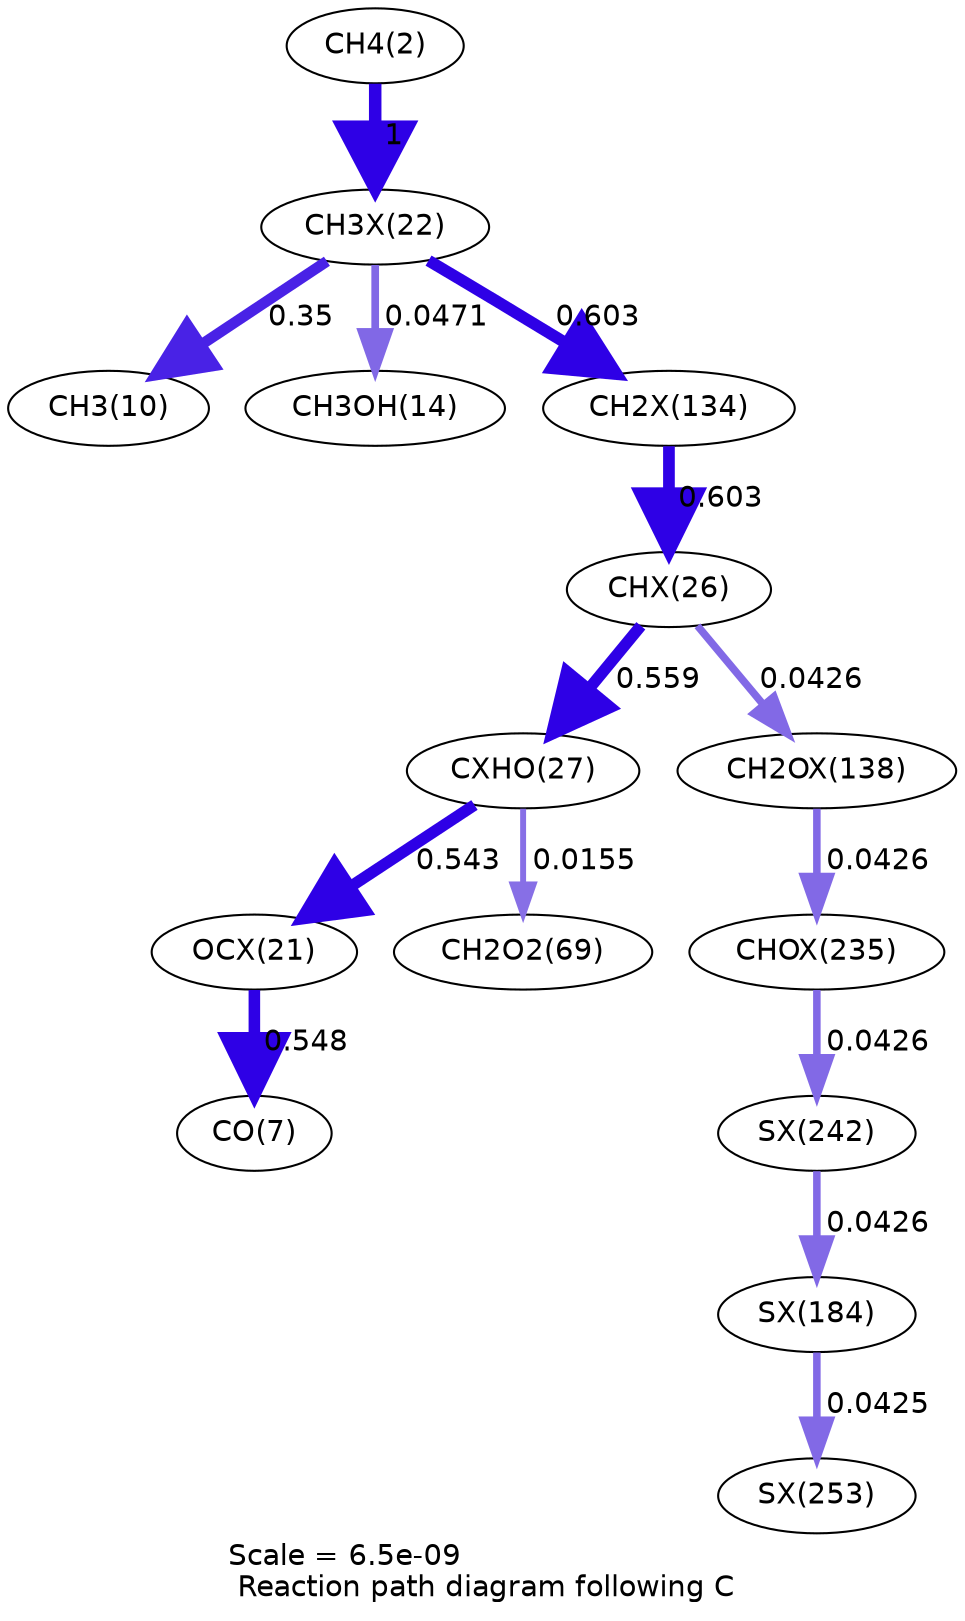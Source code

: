 digraph reaction_paths {
center=1;
s4 -> s35[fontname="Helvetica", penwidth=6, arrowsize=3, color="0.7, 1.5, 0.9"
, label=" 1"];
s35 -> s12[fontname="Helvetica", penwidth=5.21, arrowsize=2.6, color="0.7, 0.85, 0.9"
, label=" 0.35"];
s35 -> s16[fontname="Helvetica", penwidth=3.69, arrowsize=1.85, color="0.7, 0.547, 0.9"
, label=" 0.0471"];
s35 -> s52[fontname="Helvetica", penwidth=5.62, arrowsize=2.81, color="0.7, 1.1, 0.9"
, label=" 0.603"];
s52 -> s39[fontname="Helvetica", penwidth=5.62, arrowsize=2.81, color="0.7, 1.1, 0.9"
, label=" 0.603"];
s39 -> s40[fontname="Helvetica", penwidth=5.56, arrowsize=2.78, color="0.7, 1.06, 0.9"
, label=" 0.559"];
s39 -> s54[fontname="Helvetica", penwidth=3.62, arrowsize=1.81, color="0.7, 0.543, 0.9"
, label=" 0.0426"];
s40 -> s34[fontname="Helvetica", penwidth=5.54, arrowsize=2.77, color="0.7, 1.04, 0.9"
, label=" 0.543"];
s40 -> s25[fontname="Helvetica", penwidth=2.85, arrowsize=1.43, color="0.7, 0.515, 0.9"
, label=" 0.0155"];
s34 -> s9[fontname="Helvetica", penwidth=5.55, arrowsize=2.77, color="0.7, 1.05, 0.9"
, label=" 0.548"];
s54 -> s62[fontname="Helvetica", penwidth=3.62, arrowsize=1.81, color="0.7, 0.543, 0.9"
, label=" 0.0426"];
s62 -> s63[fontname="Helvetica", penwidth=3.62, arrowsize=1.81, color="0.7, 0.543, 0.9"
, label=" 0.0426"];
s63 -> s58[fontname="Helvetica", penwidth=3.62, arrowsize=1.81, color="0.7, 0.543, 0.9"
, label=" 0.0426"];
s58 -> s64[fontname="Helvetica", penwidth=3.62, arrowsize=1.81, color="0.7, 0.543, 0.9"
, label=" 0.0425"];
s4 [ fontname="Helvetica", label="CH4(2)"];
s9 [ fontname="Helvetica", label="CO(7)"];
s12 [ fontname="Helvetica", label="CH3(10)"];
s16 [ fontname="Helvetica", label="CH3OH(14)"];
s25 [ fontname="Helvetica", label="CH2O2(69)"];
s34 [ fontname="Helvetica", label="OCX(21)"];
s35 [ fontname="Helvetica", label="CH3X(22)"];
s39 [ fontname="Helvetica", label="CHX(26)"];
s40 [ fontname="Helvetica", label="CXHO(27)"];
s52 [ fontname="Helvetica", label="CH2X(134)"];
s54 [ fontname="Helvetica", label="CH2OX(138)"];
s58 [ fontname="Helvetica", label="SX(184)"];
s62 [ fontname="Helvetica", label="CHOX(235)"];
s63 [ fontname="Helvetica", label="SX(242)"];
s64 [ fontname="Helvetica", label="SX(253)"];
 label = "Scale = 6.5e-09\l Reaction path diagram following C";
 fontname = "Helvetica";
}
